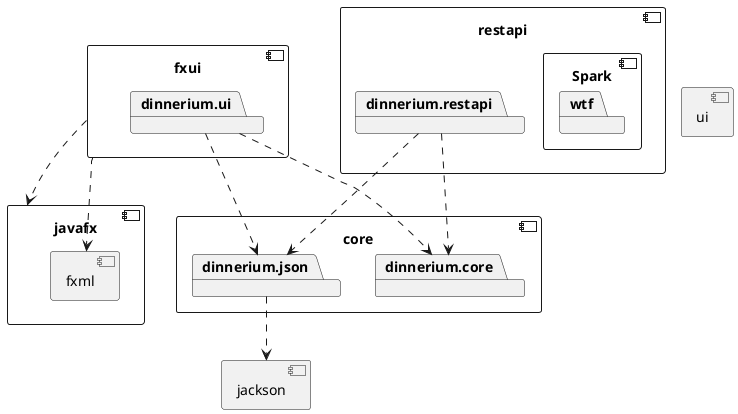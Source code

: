 @startuml

component core {
	package dinnerium.core
	package dinnerium.json
}

component jackson {
}

dinnerium.json ..> jackson

component fxui {
	package dinnerium.ui
}

dinnerium.ui ..> dinnerium.core
dinnerium.ui ..> dinnerium.json

component javafx {
	component fxml {
	}
}

fxui ..> javafx
fxui ..> fxml

component restapi {
	component Spark {
		package wtf
	}
	package dinnerium.restapi
}

component ui {
	
}


dinnerium.restapi ..> dinnerium.core
dinnerium.restapi ..> dinnerium.json


@enduml